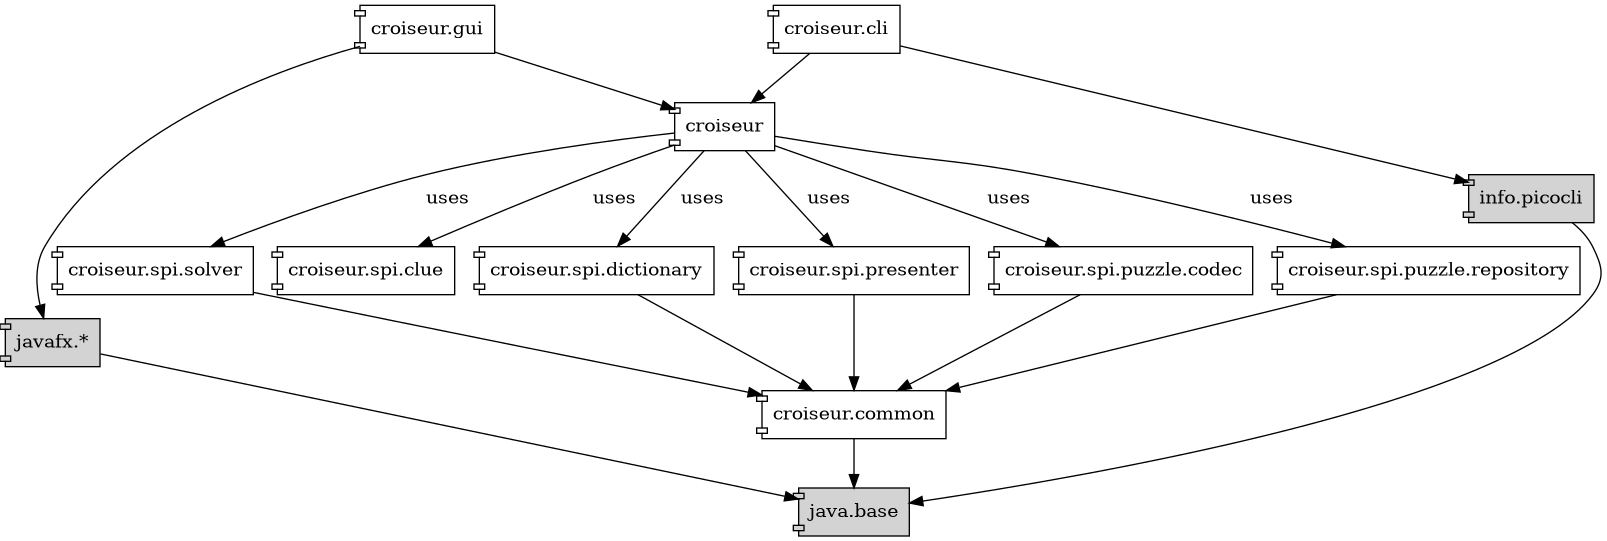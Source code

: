 'SPDX-FileCopyrightText: 2023 Antoine Belvire
'SPDX-License-Identifier: GPL-3.0-or-later

@startdot
digraph "overview" {
  // All nodes are components
  node [shape=component];

  // External dependencies need to be distinguished from the rest
  "info.picocli" [style=filled fillcolor=lightgray];
  "javafx.*" [style=filled fillcolor=lightgray];
  "java.base" [style=filled fillcolor=lightgray];

  "info.picocli"               -> "java.base";
  "croiseur.spi.solver"        -> "croiseur.common";
  "croiseur"                   -> "croiseur.spi.clue" [label=uses]
  "croiseur"                   -> "croiseur.spi.dictionary" [label=uses];
  "croiseur"                   -> "croiseur.spi.presenter" [label=uses];
  "croiseur"                   -> "croiseur.spi.puzzle.codec" [label=uses];
  "croiseur"                   -> "croiseur.spi.puzzle.repository" [label=uses];
  "croiseur"                   -> "croiseur.spi.solver" [label=uses];
  "croiseur.common"            -> "java.base";
  "javafx.*"                   -> "java.base";
  "croiseur.cli"               -> "croiseur";
  "croiseur.cli"               -> "info.picocli";
  "croiseur.spi.presenter"     -> "croiseur.common";
  "croiseur.gui"               -> "croiseur";
  "croiseur.gui"               -> "javafx.*";
  "croiseur.spi.dictionary"    -> "croiseur.common";
  "croiseur.spi.puzzle.codec"  -> "croiseur.common"
  "croiseur.spi.puzzle.repository" -> "croiseur.common"
}
@enddot